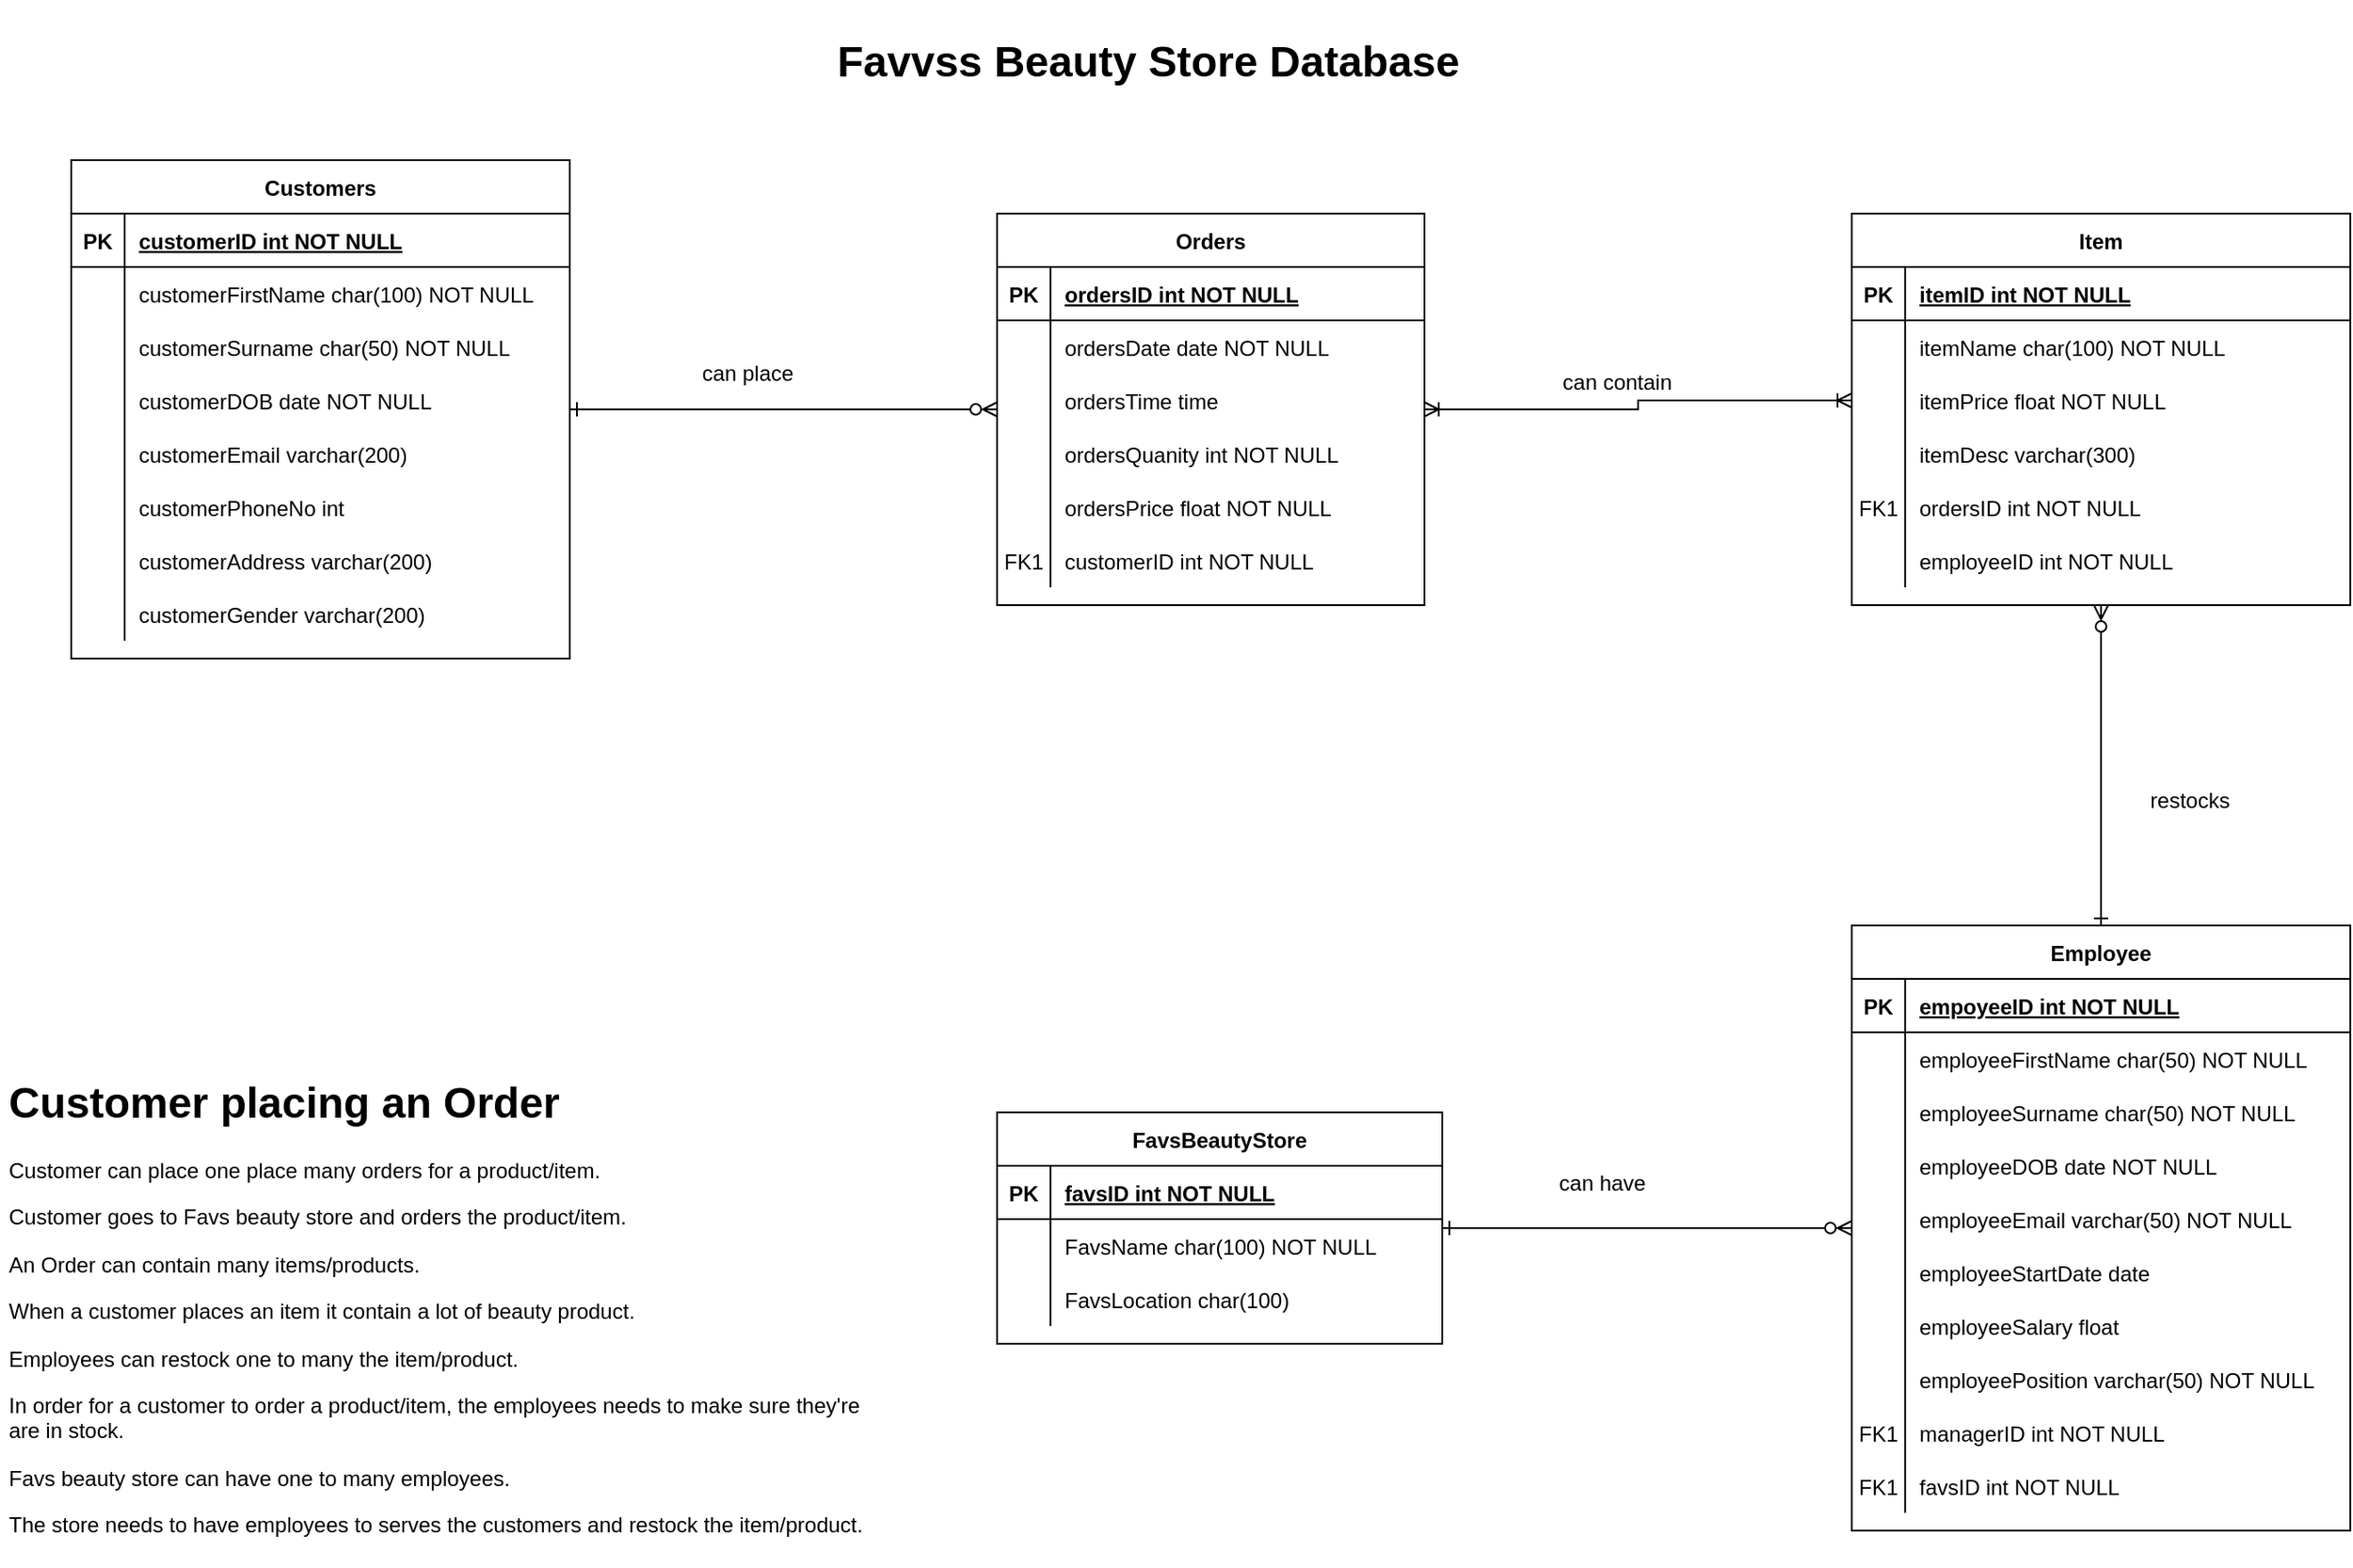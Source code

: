 <mxfile version="20.5.3" type="device"><diagram id="ezO1qDx1IrG7PtiSzBDb" name="Favs Beauty Store ERD"><mxGraphModel dx="1422" dy="746" grid="1" gridSize="10" guides="1" tooltips="1" connect="1" arrows="1" fold="1" page="1" pageScale="1" pageWidth="827" pageHeight="1169" math="0" shadow="0"><root><mxCell id="0"/><mxCell id="1" parent="0"/><mxCell id="fnPO0mJAWW64DillVWAC-1" value="Customers" style="shape=table;startSize=30;container=1;collapsible=1;childLayout=tableLayout;fixedRows=1;rowLines=0;fontStyle=1;align=center;resizeLast=1;" parent="1" vertex="1"><mxGeometry x="40" y="90" width="280" height="280" as="geometry"/></mxCell><mxCell id="fnPO0mJAWW64DillVWAC-2" value="" style="shape=partialRectangle;collapsible=0;dropTarget=0;pointerEvents=0;fillColor=none;points=[[0,0.5],[1,0.5]];portConstraint=eastwest;top=0;left=0;right=0;bottom=1;" parent="fnPO0mJAWW64DillVWAC-1" vertex="1"><mxGeometry y="30" width="280" height="30" as="geometry"/></mxCell><mxCell id="fnPO0mJAWW64DillVWAC-3" value="PK" style="shape=partialRectangle;overflow=hidden;connectable=0;fillColor=none;top=0;left=0;bottom=0;right=0;fontStyle=1;" parent="fnPO0mJAWW64DillVWAC-2" vertex="1"><mxGeometry width="30" height="30" as="geometry"><mxRectangle width="30" height="30" as="alternateBounds"/></mxGeometry></mxCell><mxCell id="fnPO0mJAWW64DillVWAC-4" value="customerID int NOT NULL " style="shape=partialRectangle;overflow=hidden;connectable=0;fillColor=none;top=0;left=0;bottom=0;right=0;align=left;spacingLeft=6;fontStyle=5;" parent="fnPO0mJAWW64DillVWAC-2" vertex="1"><mxGeometry x="30" width="250" height="30" as="geometry"><mxRectangle width="250" height="30" as="alternateBounds"/></mxGeometry></mxCell><mxCell id="fnPO0mJAWW64DillVWAC-5" value="" style="shape=partialRectangle;collapsible=0;dropTarget=0;pointerEvents=0;fillColor=none;points=[[0,0.5],[1,0.5]];portConstraint=eastwest;top=0;left=0;right=0;bottom=0;" parent="fnPO0mJAWW64DillVWAC-1" vertex="1"><mxGeometry y="60" width="280" height="30" as="geometry"/></mxCell><mxCell id="fnPO0mJAWW64DillVWAC-6" value="" style="shape=partialRectangle;overflow=hidden;connectable=0;fillColor=none;top=0;left=0;bottom=0;right=0;" parent="fnPO0mJAWW64DillVWAC-5" vertex="1"><mxGeometry width="30" height="30" as="geometry"><mxRectangle width="30" height="30" as="alternateBounds"/></mxGeometry></mxCell><mxCell id="fnPO0mJAWW64DillVWAC-7" value="customerFirstName char(100) NOT NULL" style="shape=partialRectangle;overflow=hidden;connectable=0;fillColor=none;top=0;left=0;bottom=0;right=0;align=left;spacingLeft=6;" parent="fnPO0mJAWW64DillVWAC-5" vertex="1"><mxGeometry x="30" width="250" height="30" as="geometry"><mxRectangle width="250" height="30" as="alternateBounds"/></mxGeometry></mxCell><mxCell id="wT4U9HxYUo5KCiTrs5gF-10" value="" style="shape=partialRectangle;collapsible=0;dropTarget=0;pointerEvents=0;fillColor=none;points=[[0,0.5],[1,0.5]];portConstraint=eastwest;top=0;left=0;right=0;bottom=0;" parent="fnPO0mJAWW64DillVWAC-1" vertex="1"><mxGeometry y="90" width="280" height="30" as="geometry"/></mxCell><mxCell id="wT4U9HxYUo5KCiTrs5gF-11" value="" style="shape=partialRectangle;overflow=hidden;connectable=0;fillColor=none;top=0;left=0;bottom=0;right=0;" parent="wT4U9HxYUo5KCiTrs5gF-10" vertex="1"><mxGeometry width="30" height="30" as="geometry"><mxRectangle width="30" height="30" as="alternateBounds"/></mxGeometry></mxCell><mxCell id="wT4U9HxYUo5KCiTrs5gF-12" value="customerSurname char(50) NOT NULL" style="shape=partialRectangle;overflow=hidden;connectable=0;fillColor=none;top=0;left=0;bottom=0;right=0;align=left;spacingLeft=6;" parent="wT4U9HxYUo5KCiTrs5gF-10" vertex="1"><mxGeometry x="30" width="250" height="30" as="geometry"><mxRectangle width="250" height="30" as="alternateBounds"/></mxGeometry></mxCell><mxCell id="wT4U9HxYUo5KCiTrs5gF-13" value="" style="shape=partialRectangle;collapsible=0;dropTarget=0;pointerEvents=0;fillColor=none;points=[[0,0.5],[1,0.5]];portConstraint=eastwest;top=0;left=0;right=0;bottom=0;" parent="fnPO0mJAWW64DillVWAC-1" vertex="1"><mxGeometry y="120" width="280" height="30" as="geometry"/></mxCell><mxCell id="wT4U9HxYUo5KCiTrs5gF-14" value="" style="shape=partialRectangle;overflow=hidden;connectable=0;fillColor=none;top=0;left=0;bottom=0;right=0;" parent="wT4U9HxYUo5KCiTrs5gF-13" vertex="1"><mxGeometry width="30" height="30" as="geometry"><mxRectangle width="30" height="30" as="alternateBounds"/></mxGeometry></mxCell><mxCell id="wT4U9HxYUo5KCiTrs5gF-15" value="customerDOB date NOT NULL" style="shape=partialRectangle;overflow=hidden;connectable=0;fillColor=none;top=0;left=0;bottom=0;right=0;align=left;spacingLeft=6;" parent="wT4U9HxYUo5KCiTrs5gF-13" vertex="1"><mxGeometry x="30" width="250" height="30" as="geometry"><mxRectangle width="250" height="30" as="alternateBounds"/></mxGeometry></mxCell><mxCell id="wT4U9HxYUo5KCiTrs5gF-16" value="" style="shape=partialRectangle;collapsible=0;dropTarget=0;pointerEvents=0;fillColor=none;points=[[0,0.5],[1,0.5]];portConstraint=eastwest;top=0;left=0;right=0;bottom=0;" parent="fnPO0mJAWW64DillVWAC-1" vertex="1"><mxGeometry y="150" width="280" height="30" as="geometry"/></mxCell><mxCell id="wT4U9HxYUo5KCiTrs5gF-17" value="" style="shape=partialRectangle;overflow=hidden;connectable=0;fillColor=none;top=0;left=0;bottom=0;right=0;" parent="wT4U9HxYUo5KCiTrs5gF-16" vertex="1"><mxGeometry width="30" height="30" as="geometry"><mxRectangle width="30" height="30" as="alternateBounds"/></mxGeometry></mxCell><mxCell id="wT4U9HxYUo5KCiTrs5gF-18" value="customerEmail varchar(200) " style="shape=partialRectangle;overflow=hidden;connectable=0;fillColor=none;top=0;left=0;bottom=0;right=0;align=left;spacingLeft=6;" parent="wT4U9HxYUo5KCiTrs5gF-16" vertex="1"><mxGeometry x="30" width="250" height="30" as="geometry"><mxRectangle width="250" height="30" as="alternateBounds"/></mxGeometry></mxCell><mxCell id="wT4U9HxYUo5KCiTrs5gF-19" value="" style="shape=partialRectangle;collapsible=0;dropTarget=0;pointerEvents=0;fillColor=none;points=[[0,0.5],[1,0.5]];portConstraint=eastwest;top=0;left=0;right=0;bottom=0;" parent="fnPO0mJAWW64DillVWAC-1" vertex="1"><mxGeometry y="180" width="280" height="30" as="geometry"/></mxCell><mxCell id="wT4U9HxYUo5KCiTrs5gF-20" value="" style="shape=partialRectangle;overflow=hidden;connectable=0;fillColor=none;top=0;left=0;bottom=0;right=0;" parent="wT4U9HxYUo5KCiTrs5gF-19" vertex="1"><mxGeometry width="30" height="30" as="geometry"><mxRectangle width="30" height="30" as="alternateBounds"/></mxGeometry></mxCell><mxCell id="wT4U9HxYUo5KCiTrs5gF-21" value="customerPhoneNo int" style="shape=partialRectangle;overflow=hidden;connectable=0;fillColor=none;top=0;left=0;bottom=0;right=0;align=left;spacingLeft=6;" parent="wT4U9HxYUo5KCiTrs5gF-19" vertex="1"><mxGeometry x="30" width="250" height="30" as="geometry"><mxRectangle width="250" height="30" as="alternateBounds"/></mxGeometry></mxCell><mxCell id="wT4U9HxYUo5KCiTrs5gF-22" value="" style="shape=partialRectangle;collapsible=0;dropTarget=0;pointerEvents=0;fillColor=none;points=[[0,0.5],[1,0.5]];portConstraint=eastwest;top=0;left=0;right=0;bottom=0;" parent="fnPO0mJAWW64DillVWAC-1" vertex="1"><mxGeometry y="210" width="280" height="30" as="geometry"/></mxCell><mxCell id="wT4U9HxYUo5KCiTrs5gF-23" value="" style="shape=partialRectangle;overflow=hidden;connectable=0;fillColor=none;top=0;left=0;bottom=0;right=0;" parent="wT4U9HxYUo5KCiTrs5gF-22" vertex="1"><mxGeometry width="30" height="30" as="geometry"><mxRectangle width="30" height="30" as="alternateBounds"/></mxGeometry></mxCell><mxCell id="wT4U9HxYUo5KCiTrs5gF-24" value="customerAddress varchar(200) " style="shape=partialRectangle;overflow=hidden;connectable=0;fillColor=none;top=0;left=0;bottom=0;right=0;align=left;spacingLeft=6;" parent="wT4U9HxYUo5KCiTrs5gF-22" vertex="1"><mxGeometry x="30" width="250" height="30" as="geometry"><mxRectangle width="250" height="30" as="alternateBounds"/></mxGeometry></mxCell><mxCell id="wT4U9HxYUo5KCiTrs5gF-25" value="" style="shape=partialRectangle;collapsible=0;dropTarget=0;pointerEvents=0;fillColor=none;points=[[0,0.5],[1,0.5]];portConstraint=eastwest;top=0;left=0;right=0;bottom=0;" parent="fnPO0mJAWW64DillVWAC-1" vertex="1"><mxGeometry y="240" width="280" height="30" as="geometry"/></mxCell><mxCell id="wT4U9HxYUo5KCiTrs5gF-26" value="" style="shape=partialRectangle;overflow=hidden;connectable=0;fillColor=none;top=0;left=0;bottom=0;right=0;" parent="wT4U9HxYUo5KCiTrs5gF-25" vertex="1"><mxGeometry width="30" height="30" as="geometry"><mxRectangle width="30" height="30" as="alternateBounds"/></mxGeometry></mxCell><mxCell id="wT4U9HxYUo5KCiTrs5gF-27" value="customerGender varchar(200) " style="shape=partialRectangle;overflow=hidden;connectable=0;fillColor=none;top=0;left=0;bottom=0;right=0;align=left;spacingLeft=6;" parent="wT4U9HxYUo5KCiTrs5gF-25" vertex="1"><mxGeometry x="30" width="250" height="30" as="geometry"><mxRectangle width="250" height="30" as="alternateBounds"/></mxGeometry></mxCell><mxCell id="ZWEZJq3I8FB21hP3w8vw-1" value="Orders" style="shape=table;startSize=30;container=1;collapsible=1;childLayout=tableLayout;fixedRows=1;rowLines=0;fontStyle=1;align=center;resizeLast=1;" parent="1" vertex="1"><mxGeometry x="560" y="120" width="240" height="220" as="geometry"/></mxCell><mxCell id="ZWEZJq3I8FB21hP3w8vw-2" value="" style="shape=partialRectangle;collapsible=0;dropTarget=0;pointerEvents=0;fillColor=none;points=[[0,0.5],[1,0.5]];portConstraint=eastwest;top=0;left=0;right=0;bottom=1;" parent="ZWEZJq3I8FB21hP3w8vw-1" vertex="1"><mxGeometry y="30" width="240" height="30" as="geometry"/></mxCell><mxCell id="ZWEZJq3I8FB21hP3w8vw-3" value="PK" style="shape=partialRectangle;overflow=hidden;connectable=0;fillColor=none;top=0;left=0;bottom=0;right=0;fontStyle=1;" parent="ZWEZJq3I8FB21hP3w8vw-2" vertex="1"><mxGeometry width="30" height="30" as="geometry"><mxRectangle width="30" height="30" as="alternateBounds"/></mxGeometry></mxCell><mxCell id="ZWEZJq3I8FB21hP3w8vw-4" value="ordersID int NOT NULL " style="shape=partialRectangle;overflow=hidden;connectable=0;fillColor=none;top=0;left=0;bottom=0;right=0;align=left;spacingLeft=6;fontStyle=5;" parent="ZWEZJq3I8FB21hP3w8vw-2" vertex="1"><mxGeometry x="30" width="210" height="30" as="geometry"><mxRectangle width="210" height="30" as="alternateBounds"/></mxGeometry></mxCell><mxCell id="lthlhoUBqj5_ry335lIb-24" value="" style="shape=partialRectangle;collapsible=0;dropTarget=0;pointerEvents=0;fillColor=none;points=[[0,0.5],[1,0.5]];portConstraint=eastwest;top=0;left=0;right=0;bottom=0;" parent="ZWEZJq3I8FB21hP3w8vw-1" vertex="1"><mxGeometry y="60" width="240" height="30" as="geometry"/></mxCell><mxCell id="lthlhoUBqj5_ry335lIb-25" value="" style="shape=partialRectangle;overflow=hidden;connectable=0;fillColor=none;top=0;left=0;bottom=0;right=0;" parent="lthlhoUBqj5_ry335lIb-24" vertex="1"><mxGeometry width="30" height="30" as="geometry"><mxRectangle width="30" height="30" as="alternateBounds"/></mxGeometry></mxCell><mxCell id="lthlhoUBqj5_ry335lIb-26" value="ordersDate date NOT NULL" style="shape=partialRectangle;overflow=hidden;connectable=0;fillColor=none;top=0;left=0;bottom=0;right=0;align=left;spacingLeft=6;" parent="lthlhoUBqj5_ry335lIb-24" vertex="1"><mxGeometry x="30" width="210" height="30" as="geometry"><mxRectangle width="210" height="30" as="alternateBounds"/></mxGeometry></mxCell><mxCell id="lthlhoUBqj5_ry335lIb-30" value="" style="shape=partialRectangle;collapsible=0;dropTarget=0;pointerEvents=0;fillColor=none;points=[[0,0.5],[1,0.5]];portConstraint=eastwest;top=0;left=0;right=0;bottom=0;" parent="ZWEZJq3I8FB21hP3w8vw-1" vertex="1"><mxGeometry y="90" width="240" height="30" as="geometry"/></mxCell><mxCell id="lthlhoUBqj5_ry335lIb-31" value="" style="shape=partialRectangle;overflow=hidden;connectable=0;fillColor=none;top=0;left=0;bottom=0;right=0;" parent="lthlhoUBqj5_ry335lIb-30" vertex="1"><mxGeometry width="30" height="30" as="geometry"><mxRectangle width="30" height="30" as="alternateBounds"/></mxGeometry></mxCell><mxCell id="lthlhoUBqj5_ry335lIb-32" value="ordersTime time " style="shape=partialRectangle;overflow=hidden;connectable=0;fillColor=none;top=0;left=0;bottom=0;right=0;align=left;spacingLeft=6;" parent="lthlhoUBqj5_ry335lIb-30" vertex="1"><mxGeometry x="30" width="210" height="30" as="geometry"><mxRectangle width="210" height="30" as="alternateBounds"/></mxGeometry></mxCell><mxCell id="lthlhoUBqj5_ry335lIb-27" value="" style="shape=partialRectangle;collapsible=0;dropTarget=0;pointerEvents=0;fillColor=none;points=[[0,0.5],[1,0.5]];portConstraint=eastwest;top=0;left=0;right=0;bottom=0;" parent="ZWEZJq3I8FB21hP3w8vw-1" vertex="1"><mxGeometry y="120" width="240" height="30" as="geometry"/></mxCell><mxCell id="lthlhoUBqj5_ry335lIb-28" value="" style="shape=partialRectangle;overflow=hidden;connectable=0;fillColor=none;top=0;left=0;bottom=0;right=0;" parent="lthlhoUBqj5_ry335lIb-27" vertex="1"><mxGeometry width="30" height="30" as="geometry"><mxRectangle width="30" height="30" as="alternateBounds"/></mxGeometry></mxCell><mxCell id="lthlhoUBqj5_ry335lIb-29" value="ordersQuanity int NOT NULL" style="shape=partialRectangle;overflow=hidden;connectable=0;fillColor=none;top=0;left=0;bottom=0;right=0;align=left;spacingLeft=6;" parent="lthlhoUBqj5_ry335lIb-27" vertex="1"><mxGeometry x="30" width="210" height="30" as="geometry"><mxRectangle width="210" height="30" as="alternateBounds"/></mxGeometry></mxCell><mxCell id="lthlhoUBqj5_ry335lIb-21" value="" style="shape=partialRectangle;collapsible=0;dropTarget=0;pointerEvents=0;fillColor=none;points=[[0,0.5],[1,0.5]];portConstraint=eastwest;top=0;left=0;right=0;bottom=0;" parent="ZWEZJq3I8FB21hP3w8vw-1" vertex="1"><mxGeometry y="150" width="240" height="30" as="geometry"/></mxCell><mxCell id="lthlhoUBqj5_ry335lIb-22" value="" style="shape=partialRectangle;overflow=hidden;connectable=0;fillColor=none;top=0;left=0;bottom=0;right=0;" parent="lthlhoUBqj5_ry335lIb-21" vertex="1"><mxGeometry width="30" height="30" as="geometry"><mxRectangle width="30" height="30" as="alternateBounds"/></mxGeometry></mxCell><mxCell id="lthlhoUBqj5_ry335lIb-23" value="ordersPrice float NOT NULL" style="shape=partialRectangle;overflow=hidden;connectable=0;fillColor=none;top=0;left=0;bottom=0;right=0;align=left;spacingLeft=6;" parent="lthlhoUBqj5_ry335lIb-21" vertex="1"><mxGeometry x="30" width="210" height="30" as="geometry"><mxRectangle width="210" height="30" as="alternateBounds"/></mxGeometry></mxCell><mxCell id="ZWEZJq3I8FB21hP3w8vw-5" value="" style="shape=partialRectangle;collapsible=0;dropTarget=0;pointerEvents=0;fillColor=none;points=[[0,0.5],[1,0.5]];portConstraint=eastwest;top=0;left=0;right=0;bottom=0;" parent="ZWEZJq3I8FB21hP3w8vw-1" vertex="1"><mxGeometry y="180" width="240" height="30" as="geometry"/></mxCell><mxCell id="ZWEZJq3I8FB21hP3w8vw-6" value="FK1" style="shape=partialRectangle;overflow=hidden;connectable=0;fillColor=none;top=0;left=0;bottom=0;right=0;" parent="ZWEZJq3I8FB21hP3w8vw-5" vertex="1"><mxGeometry width="30" height="30" as="geometry"><mxRectangle width="30" height="30" as="alternateBounds"/></mxGeometry></mxCell><mxCell id="ZWEZJq3I8FB21hP3w8vw-7" value="customerID int NOT NULL" style="shape=partialRectangle;overflow=hidden;connectable=0;fillColor=none;top=0;left=0;bottom=0;right=0;align=left;spacingLeft=6;" parent="ZWEZJq3I8FB21hP3w8vw-5" vertex="1"><mxGeometry x="30" width="210" height="30" as="geometry"><mxRectangle width="210" height="30" as="alternateBounds"/></mxGeometry></mxCell><mxCell id="ZWEZJq3I8FB21hP3w8vw-11" value="Item" style="shape=table;startSize=30;container=1;collapsible=1;childLayout=tableLayout;fixedRows=1;rowLines=0;fontStyle=1;align=center;resizeLast=1;" parent="1" vertex="1"><mxGeometry x="1040" y="120" width="280" height="220" as="geometry"/></mxCell><mxCell id="ZWEZJq3I8FB21hP3w8vw-12" value="" style="shape=partialRectangle;collapsible=0;dropTarget=0;pointerEvents=0;fillColor=none;points=[[0,0.5],[1,0.5]];portConstraint=eastwest;top=0;left=0;right=0;bottom=1;" parent="ZWEZJq3I8FB21hP3w8vw-11" vertex="1"><mxGeometry y="30" width="280" height="30" as="geometry"/></mxCell><mxCell id="ZWEZJq3I8FB21hP3w8vw-13" value="PK" style="shape=partialRectangle;overflow=hidden;connectable=0;fillColor=none;top=0;left=0;bottom=0;right=0;fontStyle=1;" parent="ZWEZJq3I8FB21hP3w8vw-12" vertex="1"><mxGeometry width="30" height="30" as="geometry"><mxRectangle width="30" height="30" as="alternateBounds"/></mxGeometry></mxCell><mxCell id="ZWEZJq3I8FB21hP3w8vw-14" value="itemID int NOT NULL " style="shape=partialRectangle;overflow=hidden;connectable=0;fillColor=none;top=0;left=0;bottom=0;right=0;align=left;spacingLeft=6;fontStyle=5;" parent="ZWEZJq3I8FB21hP3w8vw-12" vertex="1"><mxGeometry x="30" width="250" height="30" as="geometry"><mxRectangle width="250" height="30" as="alternateBounds"/></mxGeometry></mxCell><mxCell id="lthlhoUBqj5_ry335lIb-36" value="" style="shape=partialRectangle;collapsible=0;dropTarget=0;pointerEvents=0;fillColor=none;points=[[0,0.5],[1,0.5]];portConstraint=eastwest;top=0;left=0;right=0;bottom=0;" parent="ZWEZJq3I8FB21hP3w8vw-11" vertex="1"><mxGeometry y="60" width="280" height="30" as="geometry"/></mxCell><mxCell id="lthlhoUBqj5_ry335lIb-37" value="" style="shape=partialRectangle;overflow=hidden;connectable=0;fillColor=none;top=0;left=0;bottom=0;right=0;" parent="lthlhoUBqj5_ry335lIb-36" vertex="1"><mxGeometry width="30" height="30" as="geometry"><mxRectangle width="30" height="30" as="alternateBounds"/></mxGeometry></mxCell><mxCell id="lthlhoUBqj5_ry335lIb-38" value="itemName char(100) NOT NULL" style="shape=partialRectangle;overflow=hidden;connectable=0;fillColor=none;top=0;left=0;bottom=0;right=0;align=left;spacingLeft=6;" parent="lthlhoUBqj5_ry335lIb-36" vertex="1"><mxGeometry x="30" width="250" height="30" as="geometry"><mxRectangle width="250" height="30" as="alternateBounds"/></mxGeometry></mxCell><mxCell id="lthlhoUBqj5_ry335lIb-39" value="" style="shape=partialRectangle;collapsible=0;dropTarget=0;pointerEvents=0;fillColor=none;points=[[0,0.5],[1,0.5]];portConstraint=eastwest;top=0;left=0;right=0;bottom=0;" parent="ZWEZJq3I8FB21hP3w8vw-11" vertex="1"><mxGeometry y="90" width="280" height="30" as="geometry"/></mxCell><mxCell id="lthlhoUBqj5_ry335lIb-40" value="" style="shape=partialRectangle;overflow=hidden;connectable=0;fillColor=none;top=0;left=0;bottom=0;right=0;" parent="lthlhoUBqj5_ry335lIb-39" vertex="1"><mxGeometry width="30" height="30" as="geometry"><mxRectangle width="30" height="30" as="alternateBounds"/></mxGeometry></mxCell><mxCell id="lthlhoUBqj5_ry335lIb-41" value="itemPrice float NOT NULL" style="shape=partialRectangle;overflow=hidden;connectable=0;fillColor=none;top=0;left=0;bottom=0;right=0;align=left;spacingLeft=6;" parent="lthlhoUBqj5_ry335lIb-39" vertex="1"><mxGeometry x="30" width="250" height="30" as="geometry"><mxRectangle width="250" height="30" as="alternateBounds"/></mxGeometry></mxCell><mxCell id="lthlhoUBqj5_ry335lIb-33" value="" style="shape=partialRectangle;collapsible=0;dropTarget=0;pointerEvents=0;fillColor=none;points=[[0,0.5],[1,0.5]];portConstraint=eastwest;top=0;left=0;right=0;bottom=0;" parent="ZWEZJq3I8FB21hP3w8vw-11" vertex="1"><mxGeometry y="120" width="280" height="30" as="geometry"/></mxCell><mxCell id="lthlhoUBqj5_ry335lIb-34" value="" style="shape=partialRectangle;overflow=hidden;connectable=0;fillColor=none;top=0;left=0;bottom=0;right=0;" parent="lthlhoUBqj5_ry335lIb-33" vertex="1"><mxGeometry width="30" height="30" as="geometry"><mxRectangle width="30" height="30" as="alternateBounds"/></mxGeometry></mxCell><mxCell id="lthlhoUBqj5_ry335lIb-35" value="itemDesc varchar(300) " style="shape=partialRectangle;overflow=hidden;connectable=0;fillColor=none;top=0;left=0;bottom=0;right=0;align=left;spacingLeft=6;" parent="lthlhoUBqj5_ry335lIb-33" vertex="1"><mxGeometry x="30" width="250" height="30" as="geometry"><mxRectangle width="250" height="30" as="alternateBounds"/></mxGeometry></mxCell><mxCell id="ZWEZJq3I8FB21hP3w8vw-15" value="" style="shape=partialRectangle;collapsible=0;dropTarget=0;pointerEvents=0;fillColor=none;points=[[0,0.5],[1,0.5]];portConstraint=eastwest;top=0;left=0;right=0;bottom=0;" parent="ZWEZJq3I8FB21hP3w8vw-11" vertex="1"><mxGeometry y="150" width="280" height="30" as="geometry"/></mxCell><mxCell id="ZWEZJq3I8FB21hP3w8vw-16" value="FK1" style="shape=partialRectangle;overflow=hidden;connectable=0;fillColor=none;top=0;left=0;bottom=0;right=0;" parent="ZWEZJq3I8FB21hP3w8vw-15" vertex="1"><mxGeometry width="30" height="30" as="geometry"><mxRectangle width="30" height="30" as="alternateBounds"/></mxGeometry></mxCell><mxCell id="ZWEZJq3I8FB21hP3w8vw-17" value="ordersID int NOT NULL" style="shape=partialRectangle;overflow=hidden;connectable=0;fillColor=none;top=0;left=0;bottom=0;right=0;align=left;spacingLeft=6;" parent="ZWEZJq3I8FB21hP3w8vw-15" vertex="1"><mxGeometry x="30" width="250" height="30" as="geometry"><mxRectangle width="250" height="30" as="alternateBounds"/></mxGeometry></mxCell><mxCell id="ZWEZJq3I8FB21hP3w8vw-18" value="" style="shape=partialRectangle;collapsible=0;dropTarget=0;pointerEvents=0;fillColor=none;points=[[0,0.5],[1,0.5]];portConstraint=eastwest;top=0;left=0;right=0;bottom=0;" parent="ZWEZJq3I8FB21hP3w8vw-11" vertex="1"><mxGeometry y="180" width="280" height="30" as="geometry"/></mxCell><mxCell id="ZWEZJq3I8FB21hP3w8vw-19" value="" style="shape=partialRectangle;overflow=hidden;connectable=0;fillColor=none;top=0;left=0;bottom=0;right=0;" parent="ZWEZJq3I8FB21hP3w8vw-18" vertex="1"><mxGeometry width="30" height="30" as="geometry"><mxRectangle width="30" height="30" as="alternateBounds"/></mxGeometry></mxCell><mxCell id="ZWEZJq3I8FB21hP3w8vw-20" value="employeeID int NOT NULL" style="shape=partialRectangle;overflow=hidden;connectable=0;fillColor=none;top=0;left=0;bottom=0;right=0;align=left;spacingLeft=6;" parent="ZWEZJq3I8FB21hP3w8vw-18" vertex="1"><mxGeometry x="30" width="250" height="30" as="geometry"><mxRectangle width="250" height="30" as="alternateBounds"/></mxGeometry></mxCell><mxCell id="mqfSGYTWSaZhg5bRc9wc-16" value="FavsBeautyStore" style="shape=table;startSize=30;container=1;collapsible=1;childLayout=tableLayout;fixedRows=1;rowLines=0;fontStyle=1;align=center;resizeLast=1;" parent="1" vertex="1"><mxGeometry x="560" y="625" width="250" height="130" as="geometry"/></mxCell><mxCell id="mqfSGYTWSaZhg5bRc9wc-17" value="" style="shape=partialRectangle;collapsible=0;dropTarget=0;pointerEvents=0;fillColor=none;points=[[0,0.5],[1,0.5]];portConstraint=eastwest;top=0;left=0;right=0;bottom=1;" parent="mqfSGYTWSaZhg5bRc9wc-16" vertex="1"><mxGeometry y="30" width="250" height="30" as="geometry"/></mxCell><mxCell id="mqfSGYTWSaZhg5bRc9wc-18" value="PK" style="shape=partialRectangle;overflow=hidden;connectable=0;fillColor=none;top=0;left=0;bottom=0;right=0;fontStyle=1;" parent="mqfSGYTWSaZhg5bRc9wc-17" vertex="1"><mxGeometry width="30" height="30" as="geometry"><mxRectangle width="30" height="30" as="alternateBounds"/></mxGeometry></mxCell><mxCell id="mqfSGYTWSaZhg5bRc9wc-19" value="favsID int NOT NULL " style="shape=partialRectangle;overflow=hidden;connectable=0;fillColor=none;top=0;left=0;bottom=0;right=0;align=left;spacingLeft=6;fontStyle=5;" parent="mqfSGYTWSaZhg5bRc9wc-17" vertex="1"><mxGeometry x="30" width="220" height="30" as="geometry"><mxRectangle width="220" height="30" as="alternateBounds"/></mxGeometry></mxCell><mxCell id="mqfSGYTWSaZhg5bRc9wc-20" value="" style="shape=partialRectangle;collapsible=0;dropTarget=0;pointerEvents=0;fillColor=none;points=[[0,0.5],[1,0.5]];portConstraint=eastwest;top=0;left=0;right=0;bottom=0;" parent="mqfSGYTWSaZhg5bRc9wc-16" vertex="1"><mxGeometry y="60" width="250" height="30" as="geometry"/></mxCell><mxCell id="mqfSGYTWSaZhg5bRc9wc-21" value="" style="shape=partialRectangle;overflow=hidden;connectable=0;fillColor=none;top=0;left=0;bottom=0;right=0;" parent="mqfSGYTWSaZhg5bRc9wc-20" vertex="1"><mxGeometry width="30" height="30" as="geometry"><mxRectangle width="30" height="30" as="alternateBounds"/></mxGeometry></mxCell><mxCell id="mqfSGYTWSaZhg5bRc9wc-22" value="FavsName char(100) NOT NULL" style="shape=partialRectangle;overflow=hidden;connectable=0;fillColor=none;top=0;left=0;bottom=0;right=0;align=left;spacingLeft=6;" parent="mqfSGYTWSaZhg5bRc9wc-20" vertex="1"><mxGeometry x="30" width="220" height="30" as="geometry"><mxRectangle width="220" height="30" as="alternateBounds"/></mxGeometry></mxCell><mxCell id="mqfSGYTWSaZhg5bRc9wc-23" value="" style="shape=partialRectangle;collapsible=0;dropTarget=0;pointerEvents=0;fillColor=none;points=[[0,0.5],[1,0.5]];portConstraint=eastwest;top=0;left=0;right=0;bottom=0;" parent="mqfSGYTWSaZhg5bRc9wc-16" vertex="1"><mxGeometry y="90" width="250" height="30" as="geometry"/></mxCell><mxCell id="mqfSGYTWSaZhg5bRc9wc-24" value="" style="shape=partialRectangle;overflow=hidden;connectable=0;fillColor=none;top=0;left=0;bottom=0;right=0;" parent="mqfSGYTWSaZhg5bRc9wc-23" vertex="1"><mxGeometry width="30" height="30" as="geometry"><mxRectangle width="30" height="30" as="alternateBounds"/></mxGeometry></mxCell><mxCell id="mqfSGYTWSaZhg5bRc9wc-25" value="FavsLocation char(100) " style="shape=partialRectangle;overflow=hidden;connectable=0;fillColor=none;top=0;left=0;bottom=0;right=0;align=left;spacingLeft=6;" parent="mqfSGYTWSaZhg5bRc9wc-23" vertex="1"><mxGeometry x="30" width="220" height="30" as="geometry"><mxRectangle width="220" height="30" as="alternateBounds"/></mxGeometry></mxCell><mxCell id="kgt7GjHCYwNwEnGpOsVq-30" style="edgeStyle=orthogonalEdgeStyle;rounded=0;orthogonalLoop=1;jettySize=auto;html=1;startArrow=ERone;startFill=0;endArrow=ERzeroToMany;endFill=0;" parent="1" source="kgt7GjHCYwNwEnGpOsVq-1" target="ZWEZJq3I8FB21hP3w8vw-11" edge="1"><mxGeometry relative="1" as="geometry"/></mxCell><mxCell id="kgt7GjHCYwNwEnGpOsVq-1" value="Employee" style="shape=table;startSize=30;container=1;collapsible=1;childLayout=tableLayout;fixedRows=1;rowLines=0;fontStyle=1;align=center;resizeLast=1;" parent="1" vertex="1"><mxGeometry x="1040" y="520" width="280" height="340" as="geometry"/></mxCell><mxCell id="kgt7GjHCYwNwEnGpOsVq-2" value="" style="shape=partialRectangle;collapsible=0;dropTarget=0;pointerEvents=0;fillColor=none;points=[[0,0.5],[1,0.5]];portConstraint=eastwest;top=0;left=0;right=0;bottom=1;" parent="kgt7GjHCYwNwEnGpOsVq-1" vertex="1"><mxGeometry y="30" width="280" height="30" as="geometry"/></mxCell><mxCell id="kgt7GjHCYwNwEnGpOsVq-3" value="PK" style="shape=partialRectangle;overflow=hidden;connectable=0;fillColor=none;top=0;left=0;bottom=0;right=0;fontStyle=1;" parent="kgt7GjHCYwNwEnGpOsVq-2" vertex="1"><mxGeometry width="30" height="30" as="geometry"><mxRectangle width="30" height="30" as="alternateBounds"/></mxGeometry></mxCell><mxCell id="kgt7GjHCYwNwEnGpOsVq-4" value="empoyeeID int NOT NULL " style="shape=partialRectangle;overflow=hidden;connectable=0;fillColor=none;top=0;left=0;bottom=0;right=0;align=left;spacingLeft=6;fontStyle=5;" parent="kgt7GjHCYwNwEnGpOsVq-2" vertex="1"><mxGeometry x="30" width="250" height="30" as="geometry"><mxRectangle width="250" height="30" as="alternateBounds"/></mxGeometry></mxCell><mxCell id="kgt7GjHCYwNwEnGpOsVq-14" value="" style="shape=partialRectangle;collapsible=0;dropTarget=0;pointerEvents=0;fillColor=none;points=[[0,0.5],[1,0.5]];portConstraint=eastwest;top=0;left=0;right=0;bottom=0;" parent="kgt7GjHCYwNwEnGpOsVq-1" vertex="1"><mxGeometry y="60" width="280" height="30" as="geometry"/></mxCell><mxCell id="kgt7GjHCYwNwEnGpOsVq-15" value="" style="shape=partialRectangle;overflow=hidden;connectable=0;fillColor=none;top=0;left=0;bottom=0;right=0;" parent="kgt7GjHCYwNwEnGpOsVq-14" vertex="1"><mxGeometry width="30" height="30" as="geometry"><mxRectangle width="30" height="30" as="alternateBounds"/></mxGeometry></mxCell><mxCell id="kgt7GjHCYwNwEnGpOsVq-16" value="employeeFirstName char(50) NOT NULL" style="shape=partialRectangle;overflow=hidden;connectable=0;fillColor=none;top=0;left=0;bottom=0;right=0;align=left;spacingLeft=6;" parent="kgt7GjHCYwNwEnGpOsVq-14" vertex="1"><mxGeometry x="30" width="250" height="30" as="geometry"><mxRectangle width="250" height="30" as="alternateBounds"/></mxGeometry></mxCell><mxCell id="kgt7GjHCYwNwEnGpOsVq-11" value="" style="shape=partialRectangle;collapsible=0;dropTarget=0;pointerEvents=0;fillColor=none;points=[[0,0.5],[1,0.5]];portConstraint=eastwest;top=0;left=0;right=0;bottom=0;" parent="kgt7GjHCYwNwEnGpOsVq-1" vertex="1"><mxGeometry y="90" width="280" height="30" as="geometry"/></mxCell><mxCell id="kgt7GjHCYwNwEnGpOsVq-12" value="" style="shape=partialRectangle;overflow=hidden;connectable=0;fillColor=none;top=0;left=0;bottom=0;right=0;" parent="kgt7GjHCYwNwEnGpOsVq-11" vertex="1"><mxGeometry width="30" height="30" as="geometry"><mxRectangle width="30" height="30" as="alternateBounds"/></mxGeometry></mxCell><mxCell id="kgt7GjHCYwNwEnGpOsVq-13" value="employeeSurname char(50) NOT NULL" style="shape=partialRectangle;overflow=hidden;connectable=0;fillColor=none;top=0;left=0;bottom=0;right=0;align=left;spacingLeft=6;" parent="kgt7GjHCYwNwEnGpOsVq-11" vertex="1"><mxGeometry x="30" width="250" height="30" as="geometry"><mxRectangle width="250" height="30" as="alternateBounds"/></mxGeometry></mxCell><mxCell id="kgt7GjHCYwNwEnGpOsVq-8" value="" style="shape=partialRectangle;collapsible=0;dropTarget=0;pointerEvents=0;fillColor=none;points=[[0,0.5],[1,0.5]];portConstraint=eastwest;top=0;left=0;right=0;bottom=0;" parent="kgt7GjHCYwNwEnGpOsVq-1" vertex="1"><mxGeometry y="120" width="280" height="30" as="geometry"/></mxCell><mxCell id="kgt7GjHCYwNwEnGpOsVq-9" value="" style="shape=partialRectangle;overflow=hidden;connectable=0;fillColor=none;top=0;left=0;bottom=0;right=0;" parent="kgt7GjHCYwNwEnGpOsVq-8" vertex="1"><mxGeometry width="30" height="30" as="geometry"><mxRectangle width="30" height="30" as="alternateBounds"/></mxGeometry></mxCell><mxCell id="kgt7GjHCYwNwEnGpOsVq-10" value="employeeDOB date NOT NULL" style="shape=partialRectangle;overflow=hidden;connectable=0;fillColor=none;top=0;left=0;bottom=0;right=0;align=left;spacingLeft=6;" parent="kgt7GjHCYwNwEnGpOsVq-8" vertex="1"><mxGeometry x="30" width="250" height="30" as="geometry"><mxRectangle width="250" height="30" as="alternateBounds"/></mxGeometry></mxCell><mxCell id="kgt7GjHCYwNwEnGpOsVq-23" value="" style="shape=partialRectangle;collapsible=0;dropTarget=0;pointerEvents=0;fillColor=none;points=[[0,0.5],[1,0.5]];portConstraint=eastwest;top=0;left=0;right=0;bottom=0;" parent="kgt7GjHCYwNwEnGpOsVq-1" vertex="1"><mxGeometry y="150" width="280" height="30" as="geometry"/></mxCell><mxCell id="kgt7GjHCYwNwEnGpOsVq-24" value="" style="shape=partialRectangle;overflow=hidden;connectable=0;fillColor=none;top=0;left=0;bottom=0;right=0;" parent="kgt7GjHCYwNwEnGpOsVq-23" vertex="1"><mxGeometry width="30" height="30" as="geometry"><mxRectangle width="30" height="30" as="alternateBounds"/></mxGeometry></mxCell><mxCell id="kgt7GjHCYwNwEnGpOsVq-25" value="employeeEmail varchar(50) NOT NULL" style="shape=partialRectangle;overflow=hidden;connectable=0;fillColor=none;top=0;left=0;bottom=0;right=0;align=left;spacingLeft=6;" parent="kgt7GjHCYwNwEnGpOsVq-23" vertex="1"><mxGeometry x="30" width="250" height="30" as="geometry"><mxRectangle width="250" height="30" as="alternateBounds"/></mxGeometry></mxCell><mxCell id="kgt7GjHCYwNwEnGpOsVq-20" value="" style="shape=partialRectangle;collapsible=0;dropTarget=0;pointerEvents=0;fillColor=none;points=[[0,0.5],[1,0.5]];portConstraint=eastwest;top=0;left=0;right=0;bottom=0;" parent="kgt7GjHCYwNwEnGpOsVq-1" vertex="1"><mxGeometry y="180" width="280" height="30" as="geometry"/></mxCell><mxCell id="kgt7GjHCYwNwEnGpOsVq-21" value="" style="shape=partialRectangle;overflow=hidden;connectable=0;fillColor=none;top=0;left=0;bottom=0;right=0;" parent="kgt7GjHCYwNwEnGpOsVq-20" vertex="1"><mxGeometry width="30" height="30" as="geometry"><mxRectangle width="30" height="30" as="alternateBounds"/></mxGeometry></mxCell><mxCell id="kgt7GjHCYwNwEnGpOsVq-22" value="employeeStartDate date  " style="shape=partialRectangle;overflow=hidden;connectable=0;fillColor=none;top=0;left=0;bottom=0;right=0;align=left;spacingLeft=6;" parent="kgt7GjHCYwNwEnGpOsVq-20" vertex="1"><mxGeometry x="30" width="250" height="30" as="geometry"><mxRectangle width="250" height="30" as="alternateBounds"/></mxGeometry></mxCell><mxCell id="kgt7GjHCYwNwEnGpOsVq-17" value="" style="shape=partialRectangle;collapsible=0;dropTarget=0;pointerEvents=0;fillColor=none;points=[[0,0.5],[1,0.5]];portConstraint=eastwest;top=0;left=0;right=0;bottom=0;" parent="kgt7GjHCYwNwEnGpOsVq-1" vertex="1"><mxGeometry y="210" width="280" height="30" as="geometry"/></mxCell><mxCell id="kgt7GjHCYwNwEnGpOsVq-18" value="" style="shape=partialRectangle;overflow=hidden;connectable=0;fillColor=none;top=0;left=0;bottom=0;right=0;" parent="kgt7GjHCYwNwEnGpOsVq-17" vertex="1"><mxGeometry width="30" height="30" as="geometry"><mxRectangle width="30" height="30" as="alternateBounds"/></mxGeometry></mxCell><mxCell id="kgt7GjHCYwNwEnGpOsVq-19" value="employeeSalary float " style="shape=partialRectangle;overflow=hidden;connectable=0;fillColor=none;top=0;left=0;bottom=0;right=0;align=left;spacingLeft=6;" parent="kgt7GjHCYwNwEnGpOsVq-17" vertex="1"><mxGeometry x="30" width="250" height="30" as="geometry"><mxRectangle width="250" height="30" as="alternateBounds"/></mxGeometry></mxCell><mxCell id="kgt7GjHCYwNwEnGpOsVq-5" value="" style="shape=partialRectangle;collapsible=0;dropTarget=0;pointerEvents=0;fillColor=none;points=[[0,0.5],[1,0.5]];portConstraint=eastwest;top=0;left=0;right=0;bottom=0;" parent="kgt7GjHCYwNwEnGpOsVq-1" vertex="1"><mxGeometry y="240" width="280" height="30" as="geometry"/></mxCell><mxCell id="kgt7GjHCYwNwEnGpOsVq-6" value="" style="shape=partialRectangle;overflow=hidden;connectable=0;fillColor=none;top=0;left=0;bottom=0;right=0;" parent="kgt7GjHCYwNwEnGpOsVq-5" vertex="1"><mxGeometry width="30" height="30" as="geometry"><mxRectangle width="30" height="30" as="alternateBounds"/></mxGeometry></mxCell><mxCell id="kgt7GjHCYwNwEnGpOsVq-7" value="employeePosition varchar(50) NOT NULL" style="shape=partialRectangle;overflow=hidden;connectable=0;fillColor=none;top=0;left=0;bottom=0;right=0;align=left;spacingLeft=6;" parent="kgt7GjHCYwNwEnGpOsVq-5" vertex="1"><mxGeometry x="30" width="250" height="30" as="geometry"><mxRectangle width="250" height="30" as="alternateBounds"/></mxGeometry></mxCell><mxCell id="kgt7GjHCYwNwEnGpOsVq-26" value="" style="shape=partialRectangle;collapsible=0;dropTarget=0;pointerEvents=0;fillColor=none;points=[[0,0.5],[1,0.5]];portConstraint=eastwest;top=0;left=0;right=0;bottom=0;" parent="kgt7GjHCYwNwEnGpOsVq-1" vertex="1"><mxGeometry y="270" width="280" height="30" as="geometry"/></mxCell><mxCell id="kgt7GjHCYwNwEnGpOsVq-27" value="FK1" style="shape=partialRectangle;overflow=hidden;connectable=0;fillColor=none;top=0;left=0;bottom=0;right=0;" parent="kgt7GjHCYwNwEnGpOsVq-26" vertex="1"><mxGeometry width="30" height="30" as="geometry"><mxRectangle width="30" height="30" as="alternateBounds"/></mxGeometry></mxCell><mxCell id="kgt7GjHCYwNwEnGpOsVq-28" value="managerID int NOT NULL" style="shape=partialRectangle;overflow=hidden;connectable=0;fillColor=none;top=0;left=0;bottom=0;right=0;align=left;spacingLeft=6;" parent="kgt7GjHCYwNwEnGpOsVq-26" vertex="1"><mxGeometry x="30" width="250" height="30" as="geometry"><mxRectangle width="250" height="30" as="alternateBounds"/></mxGeometry></mxCell><mxCell id="7bdnJdlUaxgJAtlZNa6w-5" value="" style="shape=partialRectangle;collapsible=0;dropTarget=0;pointerEvents=0;fillColor=none;points=[[0,0.5],[1,0.5]];portConstraint=eastwest;top=0;left=0;right=0;bottom=0;" parent="kgt7GjHCYwNwEnGpOsVq-1" vertex="1"><mxGeometry y="300" width="280" height="30" as="geometry"/></mxCell><mxCell id="7bdnJdlUaxgJAtlZNa6w-6" value="FK1" style="shape=partialRectangle;overflow=hidden;connectable=0;fillColor=none;top=0;left=0;bottom=0;right=0;" parent="7bdnJdlUaxgJAtlZNa6w-5" vertex="1"><mxGeometry width="30" height="30" as="geometry"><mxRectangle width="30" height="30" as="alternateBounds"/></mxGeometry></mxCell><mxCell id="7bdnJdlUaxgJAtlZNa6w-7" value="favsID int NOT NULL" style="shape=partialRectangle;overflow=hidden;connectable=0;fillColor=none;top=0;left=0;bottom=0;right=0;align=left;spacingLeft=6;" parent="7bdnJdlUaxgJAtlZNa6w-5" vertex="1"><mxGeometry x="30" width="250" height="30" as="geometry"><mxRectangle width="250" height="30" as="alternateBounds"/></mxGeometry></mxCell><mxCell id="kgt7GjHCYwNwEnGpOsVq-29" style="edgeStyle=orthogonalEdgeStyle;rounded=0;orthogonalLoop=1;jettySize=auto;html=1;startArrow=ERone;startFill=0;endArrow=ERzeroToMany;endFill=0;" parent="1" source="mqfSGYTWSaZhg5bRc9wc-16" target="kgt7GjHCYwNwEnGpOsVq-1" edge="1"><mxGeometry relative="1" as="geometry"/></mxCell><mxCell id="kgt7GjHCYwNwEnGpOsVq-31" style="edgeStyle=orthogonalEdgeStyle;rounded=0;orthogonalLoop=1;jettySize=auto;html=1;startArrow=ERone;startFill=0;endArrow=ERzeroToMany;endFill=0;" parent="1" source="fnPO0mJAWW64DillVWAC-1" target="ZWEZJq3I8FB21hP3w8vw-1" edge="1"><mxGeometry relative="1" as="geometry"/></mxCell><mxCell id="nYTuJVQa0UBsXabFwulZ-1" value="&lt;b&gt;&lt;font style=&quot;font-size: 24px;&quot;&gt;Favvss Beauty Store Database&lt;/font&gt;&lt;/b&gt;" style="text;html=1;strokeColor=none;fillColor=none;align=center;verticalAlign=middle;whiteSpace=wrap;rounded=0;" parent="1" vertex="1"><mxGeometry x="440" width="410" height="70" as="geometry"/></mxCell><mxCell id="cc93tDxd2iWuQrPTnyVM-1" value="can place" style="text;html=1;strokeColor=none;fillColor=none;align=center;verticalAlign=middle;whiteSpace=wrap;rounded=0;" parent="1" vertex="1"><mxGeometry x="390" y="195" width="60" height="30" as="geometry"/></mxCell><mxCell id="cc93tDxd2iWuQrPTnyVM-2" value="" style="shape=image;html=1;verticalAlign=top;verticalLabelPosition=bottom;labelBackgroundColor=#ffffff;imageAspect=0;aspect=fixed;image=https://cdn4.iconfinder.com/data/icons/essential-app-2/16/play-music-triangle-media-128.png" parent="1" vertex="1"><mxGeometry x="460" y="200" width="20" height="20" as="geometry"/></mxCell><mxCell id="cc93tDxd2iWuQrPTnyVM-3" value="can have" style="text;html=1;strokeColor=none;fillColor=none;align=center;verticalAlign=middle;whiteSpace=wrap;rounded=0;" parent="1" vertex="1"><mxGeometry x="870" y="650" width="60" height="30" as="geometry"/></mxCell><mxCell id="cc93tDxd2iWuQrPTnyVM-4" value="" style="shape=image;html=1;verticalAlign=top;verticalLabelPosition=bottom;labelBackgroundColor=#ffffff;imageAspect=0;aspect=fixed;image=https://cdn4.iconfinder.com/data/icons/essential-app-2/16/play-music-triangle-media-128.png" parent="1" vertex="1"><mxGeometry x="940" y="655" width="20" height="20" as="geometry"/></mxCell><mxCell id="cc93tDxd2iWuQrPTnyVM-5" value="can contain&amp;nbsp;" style="text;html=1;strokeColor=none;fillColor=none;align=center;verticalAlign=middle;whiteSpace=wrap;rounded=0;" parent="1" vertex="1"><mxGeometry x="870" y="200" width="80" height="30" as="geometry"/></mxCell><mxCell id="cc93tDxd2iWuQrPTnyVM-6" value="" style="shape=image;html=1;verticalAlign=top;verticalLabelPosition=bottom;labelBackgroundColor=#ffffff;imageAspect=0;aspect=fixed;image=https://cdn4.iconfinder.com/data/icons/essential-app-2/16/play-music-triangle-media-128.png;direction=west;" parent="1" vertex="1"><mxGeometry x="840" y="205" width="20" height="20" as="geometry"/></mxCell><mxCell id="cc93tDxd2iWuQrPTnyVM-7" value="restocks" style="text;html=1;strokeColor=none;fillColor=none;align=center;verticalAlign=middle;whiteSpace=wrap;rounded=0;" parent="1" vertex="1"><mxGeometry x="1200" y="435" width="60" height="30" as="geometry"/></mxCell><mxCell id="cc93tDxd2iWuQrPTnyVM-8" value="" style="shape=image;html=1;verticalAlign=top;verticalLabelPosition=bottom;labelBackgroundColor=#ffffff;imageAspect=0;aspect=fixed;image=https://cdn4.iconfinder.com/data/icons/essential-app-2/16/play-music-triangle-media-128.png;direction=north;" parent="1" vertex="1"><mxGeometry x="1220" y="400" width="20" height="20" as="geometry"/></mxCell><mxCell id="vUCTNR0UpfGAc1EjeLzT-1" value="&lt;h1&gt;Customer placing an Order&amp;nbsp;&amp;nbsp;&lt;/h1&gt;&lt;p&gt;Customer can place one place many orders for a product/item.&lt;/p&gt;&lt;p&gt;Customer goes to Favs beauty store and orders the product/item.&lt;/p&gt;&lt;p&gt;An Order can contain many items/products.&lt;/p&gt;&lt;p&gt;When a customer places an item it contain a lot of beauty product.&lt;/p&gt;&lt;p&gt;Employees can restock one to many the item/product.&amp;nbsp;&lt;/p&gt;&lt;p&gt;In order for a customer to order a product/item, the employees needs to make sure they're are in stock.&lt;/p&gt;&lt;p&gt;Favs beauty store can have one to many employees.&lt;/p&gt;&lt;p&gt;The store needs to have employees to serves the customers and restock the item/product.&lt;/p&gt;&lt;p&gt;&lt;br&gt;&lt;/p&gt;" style="text;html=1;strokeColor=none;fillColor=none;spacing=5;spacingTop=-20;whiteSpace=wrap;overflow=hidden;rounded=0;" parent="1" vertex="1"><mxGeometry y="600" width="490" height="280" as="geometry"/></mxCell><mxCell id="eeCh_9kQN4MqcUlbU0e5-2" style="edgeStyle=orthogonalEdgeStyle;rounded=0;orthogonalLoop=1;jettySize=auto;html=1;exitX=0;exitY=0.5;exitDx=0;exitDy=0;startArrow=ERoneToMany;startFill=0;endArrow=ERoneToMany;endFill=0;" parent="1" source="lthlhoUBqj5_ry335lIb-39" target="ZWEZJq3I8FB21hP3w8vw-1" edge="1"><mxGeometry relative="1" as="geometry"/></mxCell></root></mxGraphModel></diagram></mxfile>